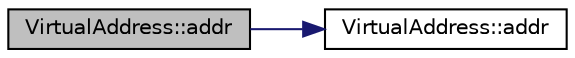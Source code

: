 digraph "VirtualAddress::addr"
{
  edge [fontname="Helvetica",fontsize="10",labelfontname="Helvetica",labelfontsize="10"];
  node [fontname="Helvetica",fontsize="10",shape=record];
  rankdir="LR";
  Node4 [label="VirtualAddress::addr",height=0.2,width=0.4,color="black", fillcolor="grey75", style="filled", fontcolor="black"];
  Node4 -> Node5 [color="midnightblue",fontsize="10",style="solid",fontname="Helvetica"];
  Node5 [label="VirtualAddress::addr",height=0.2,width=0.4,color="black", fillcolor="white", style="filled",URL="$db/ded/class_virtual_address.html#a2e3d5ee99b4af5079b032fcb1e1105e2"];
}
